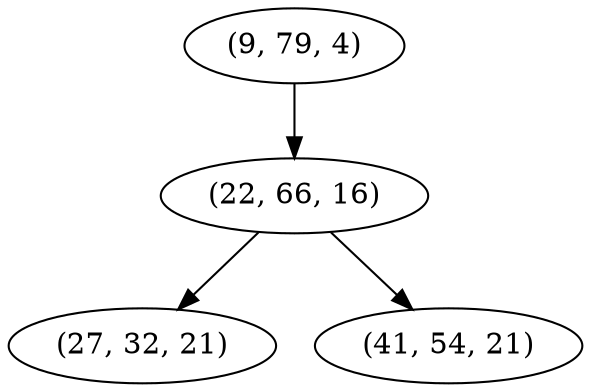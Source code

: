 digraph tree {
    "(9, 79, 4)";
    "(22, 66, 16)";
    "(27, 32, 21)";
    "(41, 54, 21)";
    "(9, 79, 4)" -> "(22, 66, 16)";
    "(22, 66, 16)" -> "(27, 32, 21)";
    "(22, 66, 16)" -> "(41, 54, 21)";
}

